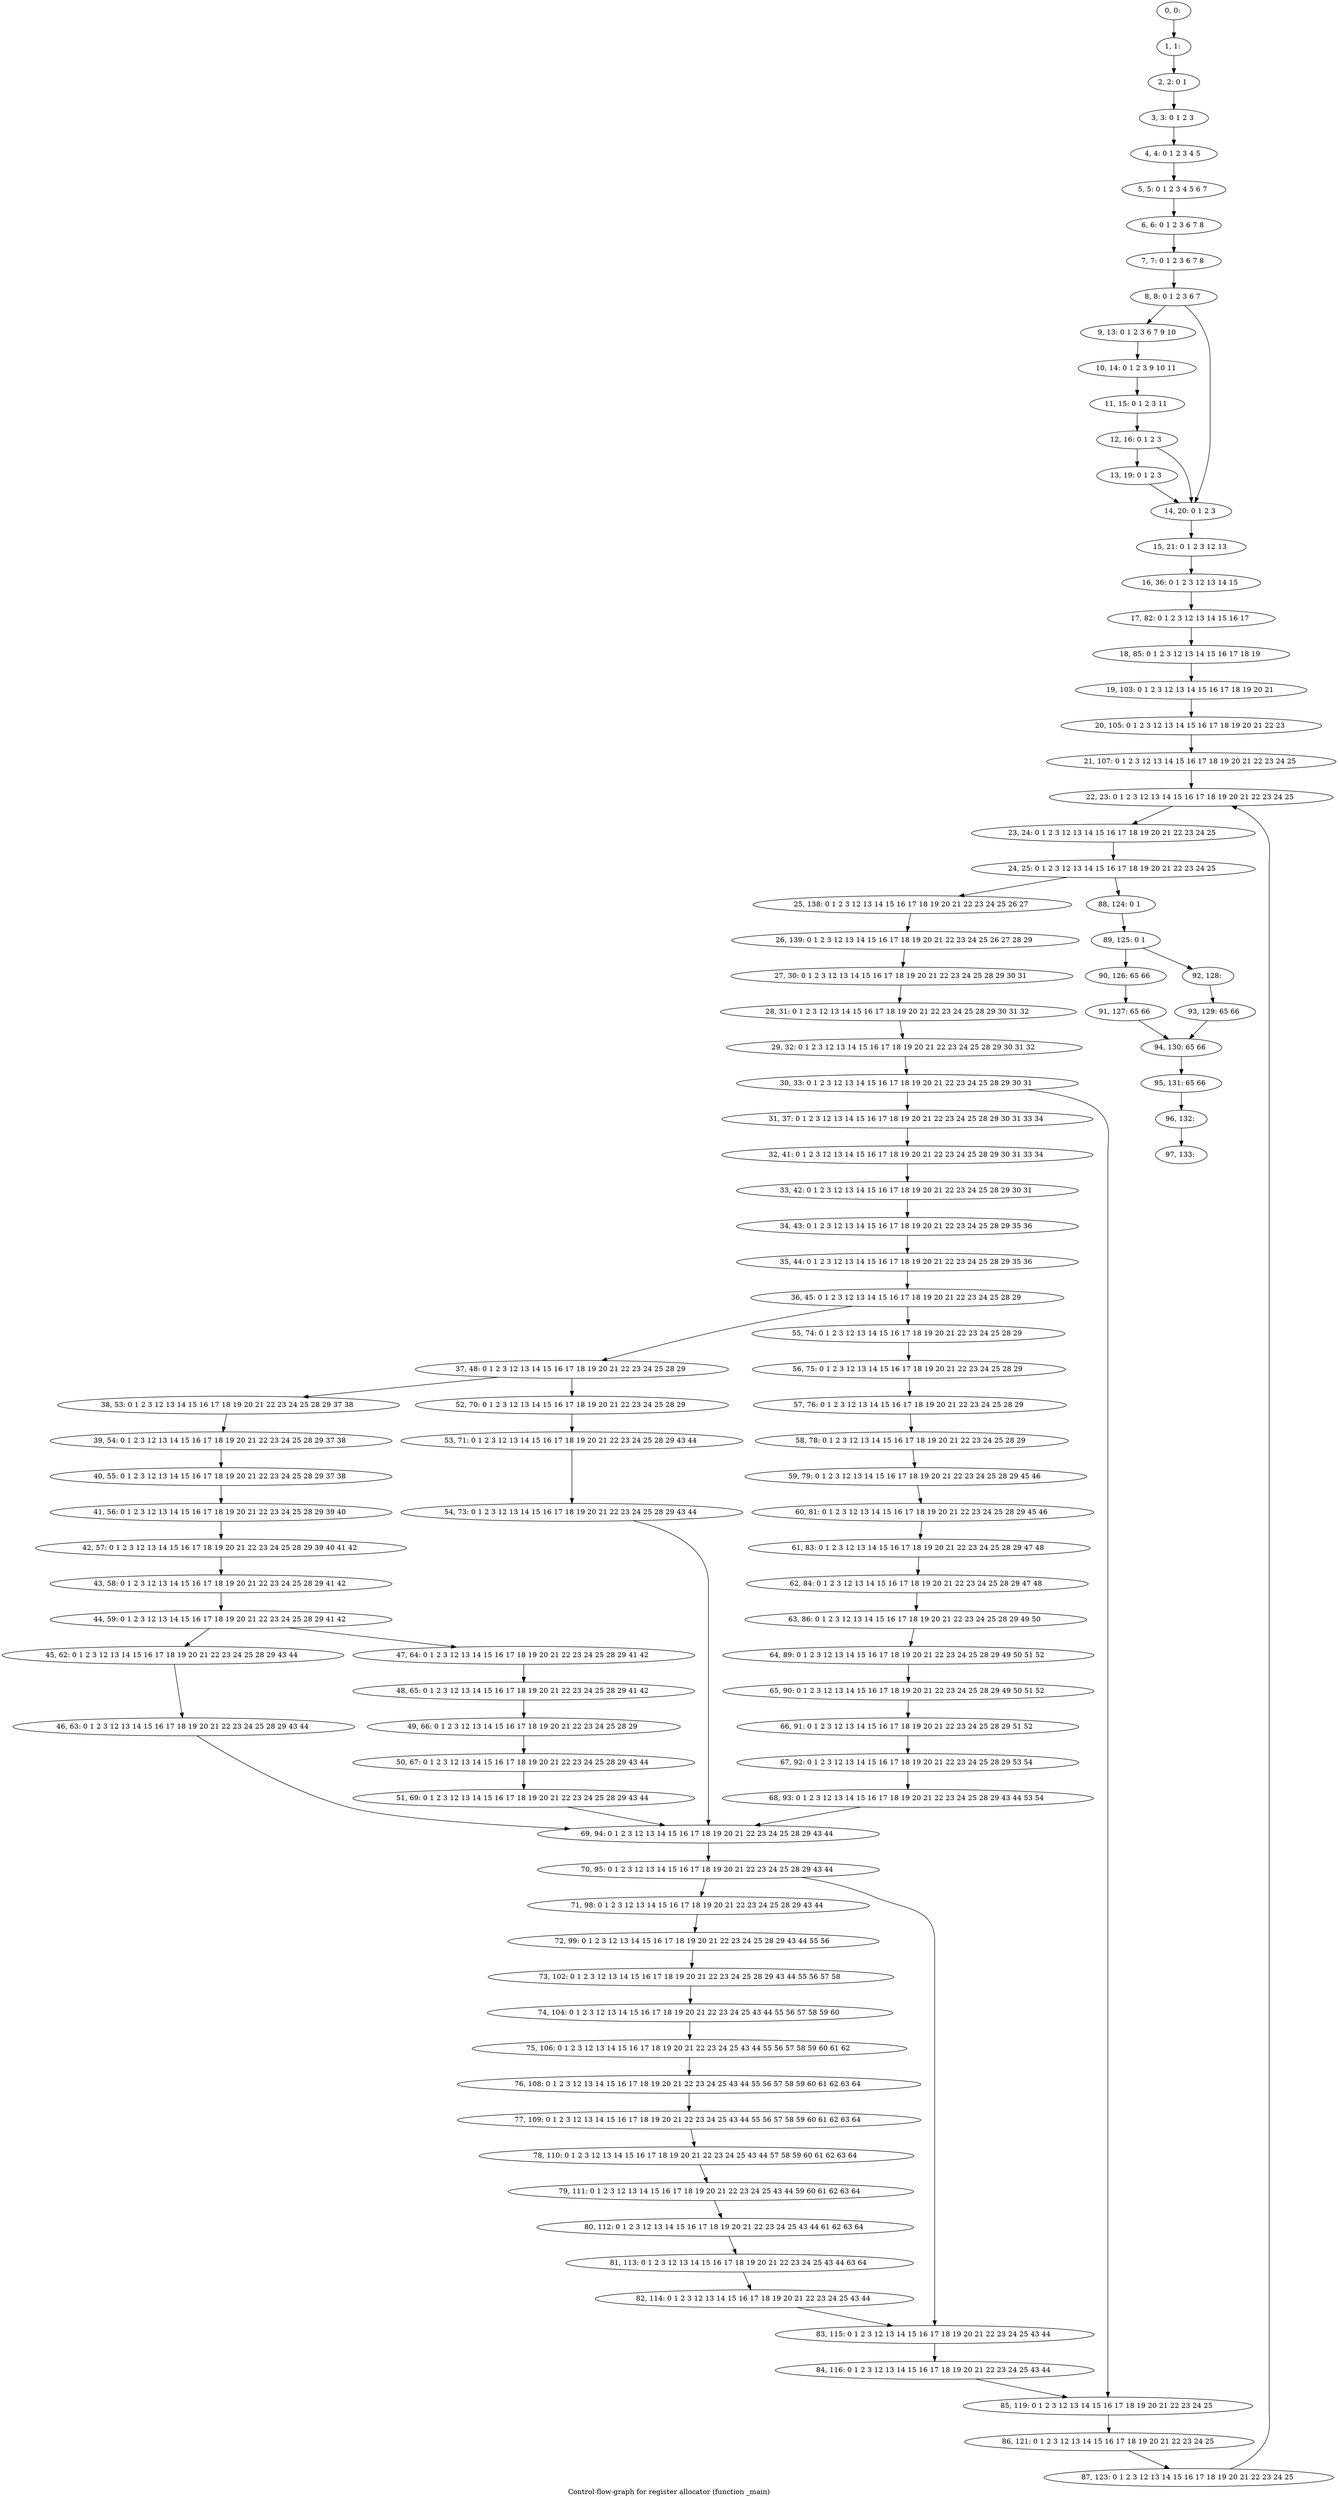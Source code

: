 digraph G {
graph [label="Control-flow-graph for register allocator (function _main)"]
0[label="0, 0: "];
1[label="1, 1: "];
2[label="2, 2: 0 1 "];
3[label="3, 3: 0 1 2 3 "];
4[label="4, 4: 0 1 2 3 4 5 "];
5[label="5, 5: 0 1 2 3 4 5 6 7 "];
6[label="6, 6: 0 1 2 3 6 7 8 "];
7[label="7, 7: 0 1 2 3 6 7 8 "];
8[label="8, 8: 0 1 2 3 6 7 "];
9[label="9, 13: 0 1 2 3 6 7 9 10 "];
10[label="10, 14: 0 1 2 3 9 10 11 "];
11[label="11, 15: 0 1 2 3 11 "];
12[label="12, 16: 0 1 2 3 "];
13[label="13, 19: 0 1 2 3 "];
14[label="14, 20: 0 1 2 3 "];
15[label="15, 21: 0 1 2 3 12 13 "];
16[label="16, 36: 0 1 2 3 12 13 14 15 "];
17[label="17, 82: 0 1 2 3 12 13 14 15 16 17 "];
18[label="18, 85: 0 1 2 3 12 13 14 15 16 17 18 19 "];
19[label="19, 103: 0 1 2 3 12 13 14 15 16 17 18 19 20 21 "];
20[label="20, 105: 0 1 2 3 12 13 14 15 16 17 18 19 20 21 22 23 "];
21[label="21, 107: 0 1 2 3 12 13 14 15 16 17 18 19 20 21 22 23 24 25 "];
22[label="22, 23: 0 1 2 3 12 13 14 15 16 17 18 19 20 21 22 23 24 25 "];
23[label="23, 24: 0 1 2 3 12 13 14 15 16 17 18 19 20 21 22 23 24 25 "];
24[label="24, 25: 0 1 2 3 12 13 14 15 16 17 18 19 20 21 22 23 24 25 "];
25[label="25, 138: 0 1 2 3 12 13 14 15 16 17 18 19 20 21 22 23 24 25 26 27 "];
26[label="26, 139: 0 1 2 3 12 13 14 15 16 17 18 19 20 21 22 23 24 25 26 27 28 29 "];
27[label="27, 30: 0 1 2 3 12 13 14 15 16 17 18 19 20 21 22 23 24 25 28 29 30 31 "];
28[label="28, 31: 0 1 2 3 12 13 14 15 16 17 18 19 20 21 22 23 24 25 28 29 30 31 32 "];
29[label="29, 32: 0 1 2 3 12 13 14 15 16 17 18 19 20 21 22 23 24 25 28 29 30 31 32 "];
30[label="30, 33: 0 1 2 3 12 13 14 15 16 17 18 19 20 21 22 23 24 25 28 29 30 31 "];
31[label="31, 37: 0 1 2 3 12 13 14 15 16 17 18 19 20 21 22 23 24 25 28 29 30 31 33 34 "];
32[label="32, 41: 0 1 2 3 12 13 14 15 16 17 18 19 20 21 22 23 24 25 28 29 30 31 33 34 "];
33[label="33, 42: 0 1 2 3 12 13 14 15 16 17 18 19 20 21 22 23 24 25 28 29 30 31 "];
34[label="34, 43: 0 1 2 3 12 13 14 15 16 17 18 19 20 21 22 23 24 25 28 29 35 36 "];
35[label="35, 44: 0 1 2 3 12 13 14 15 16 17 18 19 20 21 22 23 24 25 28 29 35 36 "];
36[label="36, 45: 0 1 2 3 12 13 14 15 16 17 18 19 20 21 22 23 24 25 28 29 "];
37[label="37, 48: 0 1 2 3 12 13 14 15 16 17 18 19 20 21 22 23 24 25 28 29 "];
38[label="38, 53: 0 1 2 3 12 13 14 15 16 17 18 19 20 21 22 23 24 25 28 29 37 38 "];
39[label="39, 54: 0 1 2 3 12 13 14 15 16 17 18 19 20 21 22 23 24 25 28 29 37 38 "];
40[label="40, 55: 0 1 2 3 12 13 14 15 16 17 18 19 20 21 22 23 24 25 28 29 37 38 "];
41[label="41, 56: 0 1 2 3 12 13 14 15 16 17 18 19 20 21 22 23 24 25 28 29 39 40 "];
42[label="42, 57: 0 1 2 3 12 13 14 15 16 17 18 19 20 21 22 23 24 25 28 29 39 40 41 42 "];
43[label="43, 58: 0 1 2 3 12 13 14 15 16 17 18 19 20 21 22 23 24 25 28 29 41 42 "];
44[label="44, 59: 0 1 2 3 12 13 14 15 16 17 18 19 20 21 22 23 24 25 28 29 41 42 "];
45[label="45, 62: 0 1 2 3 12 13 14 15 16 17 18 19 20 21 22 23 24 25 28 29 43 44 "];
46[label="46, 63: 0 1 2 3 12 13 14 15 16 17 18 19 20 21 22 23 24 25 28 29 43 44 "];
47[label="47, 64: 0 1 2 3 12 13 14 15 16 17 18 19 20 21 22 23 24 25 28 29 41 42 "];
48[label="48, 65: 0 1 2 3 12 13 14 15 16 17 18 19 20 21 22 23 24 25 28 29 41 42 "];
49[label="49, 66: 0 1 2 3 12 13 14 15 16 17 18 19 20 21 22 23 24 25 28 29 "];
50[label="50, 67: 0 1 2 3 12 13 14 15 16 17 18 19 20 21 22 23 24 25 28 29 43 44 "];
51[label="51, 69: 0 1 2 3 12 13 14 15 16 17 18 19 20 21 22 23 24 25 28 29 43 44 "];
52[label="52, 70: 0 1 2 3 12 13 14 15 16 17 18 19 20 21 22 23 24 25 28 29 "];
53[label="53, 71: 0 1 2 3 12 13 14 15 16 17 18 19 20 21 22 23 24 25 28 29 43 44 "];
54[label="54, 73: 0 1 2 3 12 13 14 15 16 17 18 19 20 21 22 23 24 25 28 29 43 44 "];
55[label="55, 74: 0 1 2 3 12 13 14 15 16 17 18 19 20 21 22 23 24 25 28 29 "];
56[label="56, 75: 0 1 2 3 12 13 14 15 16 17 18 19 20 21 22 23 24 25 28 29 "];
57[label="57, 76: 0 1 2 3 12 13 14 15 16 17 18 19 20 21 22 23 24 25 28 29 "];
58[label="58, 78: 0 1 2 3 12 13 14 15 16 17 18 19 20 21 22 23 24 25 28 29 "];
59[label="59, 79: 0 1 2 3 12 13 14 15 16 17 18 19 20 21 22 23 24 25 28 29 45 46 "];
60[label="60, 81: 0 1 2 3 12 13 14 15 16 17 18 19 20 21 22 23 24 25 28 29 45 46 "];
61[label="61, 83: 0 1 2 3 12 13 14 15 16 17 18 19 20 21 22 23 24 25 28 29 47 48 "];
62[label="62, 84: 0 1 2 3 12 13 14 15 16 17 18 19 20 21 22 23 24 25 28 29 47 48 "];
63[label="63, 86: 0 1 2 3 12 13 14 15 16 17 18 19 20 21 22 23 24 25 28 29 49 50 "];
64[label="64, 89: 0 1 2 3 12 13 14 15 16 17 18 19 20 21 22 23 24 25 28 29 49 50 51 52 "];
65[label="65, 90: 0 1 2 3 12 13 14 15 16 17 18 19 20 21 22 23 24 25 28 29 49 50 51 52 "];
66[label="66, 91: 0 1 2 3 12 13 14 15 16 17 18 19 20 21 22 23 24 25 28 29 51 52 "];
67[label="67, 92: 0 1 2 3 12 13 14 15 16 17 18 19 20 21 22 23 24 25 28 29 53 54 "];
68[label="68, 93: 0 1 2 3 12 13 14 15 16 17 18 19 20 21 22 23 24 25 28 29 43 44 53 54 "];
69[label="69, 94: 0 1 2 3 12 13 14 15 16 17 18 19 20 21 22 23 24 25 28 29 43 44 "];
70[label="70, 95: 0 1 2 3 12 13 14 15 16 17 18 19 20 21 22 23 24 25 28 29 43 44 "];
71[label="71, 98: 0 1 2 3 12 13 14 15 16 17 18 19 20 21 22 23 24 25 28 29 43 44 "];
72[label="72, 99: 0 1 2 3 12 13 14 15 16 17 18 19 20 21 22 23 24 25 28 29 43 44 55 56 "];
73[label="73, 102: 0 1 2 3 12 13 14 15 16 17 18 19 20 21 22 23 24 25 28 29 43 44 55 56 57 58 "];
74[label="74, 104: 0 1 2 3 12 13 14 15 16 17 18 19 20 21 22 23 24 25 43 44 55 56 57 58 59 60 "];
75[label="75, 106: 0 1 2 3 12 13 14 15 16 17 18 19 20 21 22 23 24 25 43 44 55 56 57 58 59 60 61 62 "];
76[label="76, 108: 0 1 2 3 12 13 14 15 16 17 18 19 20 21 22 23 24 25 43 44 55 56 57 58 59 60 61 62 63 64 "];
77[label="77, 109: 0 1 2 3 12 13 14 15 16 17 18 19 20 21 22 23 24 25 43 44 55 56 57 58 59 60 61 62 63 64 "];
78[label="78, 110: 0 1 2 3 12 13 14 15 16 17 18 19 20 21 22 23 24 25 43 44 57 58 59 60 61 62 63 64 "];
79[label="79, 111: 0 1 2 3 12 13 14 15 16 17 18 19 20 21 22 23 24 25 43 44 59 60 61 62 63 64 "];
80[label="80, 112: 0 1 2 3 12 13 14 15 16 17 18 19 20 21 22 23 24 25 43 44 61 62 63 64 "];
81[label="81, 113: 0 1 2 3 12 13 14 15 16 17 18 19 20 21 22 23 24 25 43 44 63 64 "];
82[label="82, 114: 0 1 2 3 12 13 14 15 16 17 18 19 20 21 22 23 24 25 43 44 "];
83[label="83, 115: 0 1 2 3 12 13 14 15 16 17 18 19 20 21 22 23 24 25 43 44 "];
84[label="84, 116: 0 1 2 3 12 13 14 15 16 17 18 19 20 21 22 23 24 25 43 44 "];
85[label="85, 119: 0 1 2 3 12 13 14 15 16 17 18 19 20 21 22 23 24 25 "];
86[label="86, 121: 0 1 2 3 12 13 14 15 16 17 18 19 20 21 22 23 24 25 "];
87[label="87, 123: 0 1 2 3 12 13 14 15 16 17 18 19 20 21 22 23 24 25 "];
88[label="88, 124: 0 1 "];
89[label="89, 125: 0 1 "];
90[label="90, 126: 65 66 "];
91[label="91, 127: 65 66 "];
92[label="92, 128: "];
93[label="93, 129: 65 66 "];
94[label="94, 130: 65 66 "];
95[label="95, 131: 65 66 "];
96[label="96, 132: "];
97[label="97, 133: "];
0->1 ;
1->2 ;
2->3 ;
3->4 ;
4->5 ;
5->6 ;
6->7 ;
7->8 ;
8->9 ;
8->14 ;
9->10 ;
10->11 ;
11->12 ;
12->13 ;
12->14 ;
13->14 ;
14->15 ;
15->16 ;
16->17 ;
17->18 ;
18->19 ;
19->20 ;
20->21 ;
21->22 ;
22->23 ;
23->24 ;
24->25 ;
24->88 ;
25->26 ;
26->27 ;
27->28 ;
28->29 ;
29->30 ;
30->31 ;
30->85 ;
31->32 ;
32->33 ;
33->34 ;
34->35 ;
35->36 ;
36->37 ;
36->55 ;
37->38 ;
37->52 ;
38->39 ;
39->40 ;
40->41 ;
41->42 ;
42->43 ;
43->44 ;
44->45 ;
44->47 ;
45->46 ;
46->69 ;
47->48 ;
48->49 ;
49->50 ;
50->51 ;
51->69 ;
52->53 ;
53->54 ;
54->69 ;
55->56 ;
56->57 ;
57->58 ;
58->59 ;
59->60 ;
60->61 ;
61->62 ;
62->63 ;
63->64 ;
64->65 ;
65->66 ;
66->67 ;
67->68 ;
68->69 ;
69->70 ;
70->71 ;
70->83 ;
71->72 ;
72->73 ;
73->74 ;
74->75 ;
75->76 ;
76->77 ;
77->78 ;
78->79 ;
79->80 ;
80->81 ;
81->82 ;
82->83 ;
83->84 ;
84->85 ;
85->86 ;
86->87 ;
87->22 ;
88->89 ;
89->90 ;
89->92 ;
90->91 ;
91->94 ;
92->93 ;
93->94 ;
94->95 ;
95->96 ;
96->97 ;
}
